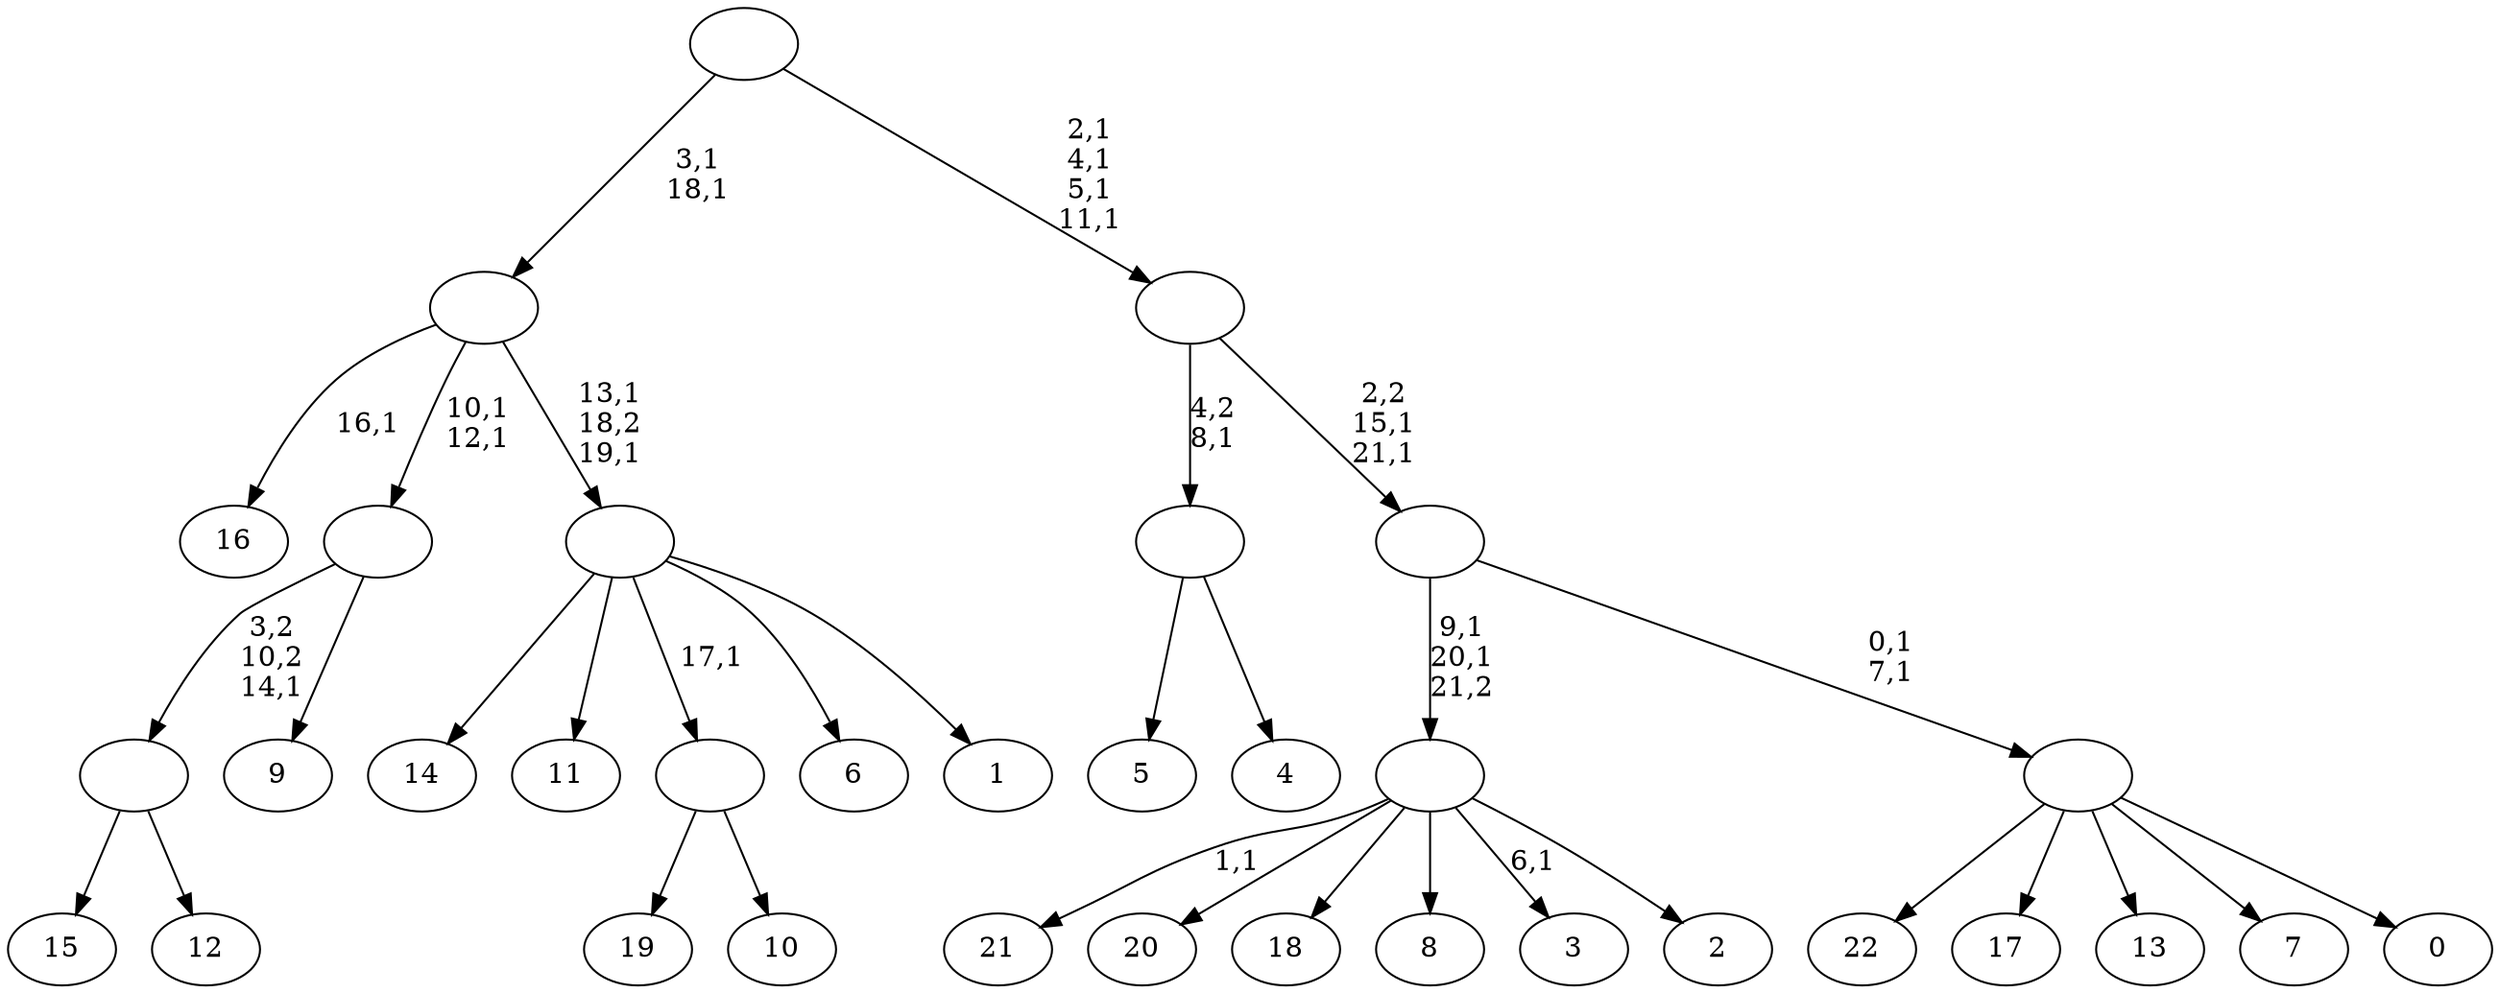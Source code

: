 digraph T {
	45 [label="22"]
	44 [label="21"]
	42 [label="20"]
	41 [label="19"]
	40 [label="18"]
	39 [label="17"]
	38 [label="16"]
	36 [label="15"]
	35 [label="14"]
	34 [label="13"]
	33 [label="12"]
	32 [label=""]
	31 [label="11"]
	30 [label="10"]
	29 [label=""]
	28 [label="9"]
	27 [label=""]
	25 [label="8"]
	24 [label="7"]
	23 [label="6"]
	22 [label="5"]
	21 [label="4"]
	20 [label=""]
	19 [label="3"]
	17 [label="2"]
	16 [label=""]
	14 [label="1"]
	13 [label=""]
	11 [label=""]
	9 [label="0"]
	8 [label=""]
	6 [label=""]
	4 [label=""]
	0 [label=""]
	32 -> 36 [label=""]
	32 -> 33 [label=""]
	29 -> 41 [label=""]
	29 -> 30 [label=""]
	27 -> 32 [label="3,2\n10,2\n14,1"]
	27 -> 28 [label=""]
	20 -> 22 [label=""]
	20 -> 21 [label=""]
	16 -> 19 [label="6,1"]
	16 -> 44 [label="1,1"]
	16 -> 42 [label=""]
	16 -> 40 [label=""]
	16 -> 25 [label=""]
	16 -> 17 [label=""]
	13 -> 35 [label=""]
	13 -> 31 [label=""]
	13 -> 29 [label="17,1"]
	13 -> 23 [label=""]
	13 -> 14 [label=""]
	11 -> 13 [label="13,1\n18,2\n19,1"]
	11 -> 27 [label="10,1\n12,1"]
	11 -> 38 [label="16,1"]
	8 -> 45 [label=""]
	8 -> 39 [label=""]
	8 -> 34 [label=""]
	8 -> 24 [label=""]
	8 -> 9 [label=""]
	6 -> 8 [label="0,1\n7,1"]
	6 -> 16 [label="9,1\n20,1\n21,2"]
	4 -> 6 [label="2,2\n15,1\n21,1"]
	4 -> 20 [label="4,2\n8,1"]
	0 -> 4 [label="2,1\n4,1\n5,1\n11,1"]
	0 -> 11 [label="3,1\n18,1"]
}
